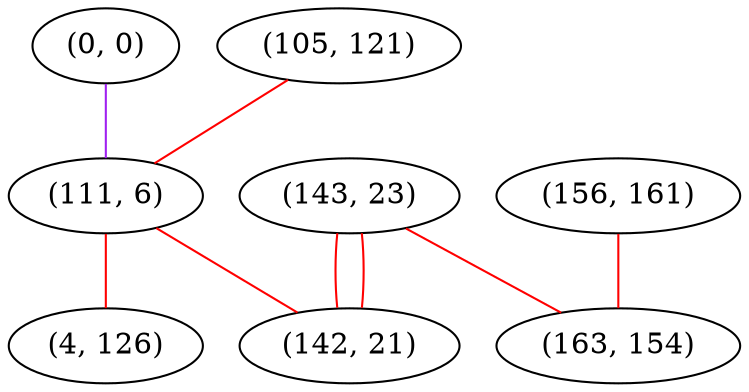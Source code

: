 graph "" {
"(0, 0)";
"(143, 23)";
"(105, 121)";
"(111, 6)";
"(156, 161)";
"(142, 21)";
"(163, 154)";
"(4, 126)";
"(0, 0)" -- "(111, 6)"  [color=purple, key=0, weight=4];
"(143, 23)" -- "(163, 154)"  [color=red, key=0, weight=1];
"(143, 23)" -- "(142, 21)"  [color=red, key=0, weight=1];
"(143, 23)" -- "(142, 21)"  [color=red, key=1, weight=1];
"(105, 121)" -- "(111, 6)"  [color=red, key=0, weight=1];
"(111, 6)" -- "(4, 126)"  [color=red, key=0, weight=1];
"(111, 6)" -- "(142, 21)"  [color=red, key=0, weight=1];
"(156, 161)" -- "(163, 154)"  [color=red, key=0, weight=1];
}
